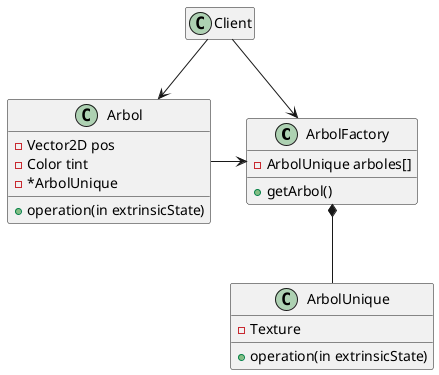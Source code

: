 /' FLYWEIGHT '/

@startuml

class ArbolFactory {
    - ArbolUnique arboles[]
    + getArbol()
}

class Client

class ArbolUnique {
    - Texture
    + operation(in extrinsicState)
}

class Arbol {
    - Vector2D pos
    - Color tint
    - *ArbolUnique
    + operation(in extrinsicState)
}

hide empty members

Client --> ArbolFactory
Client --> Arbol
Arbol -> ArbolFactory
ArbolFactory *-- ArbolUnique

@enduml